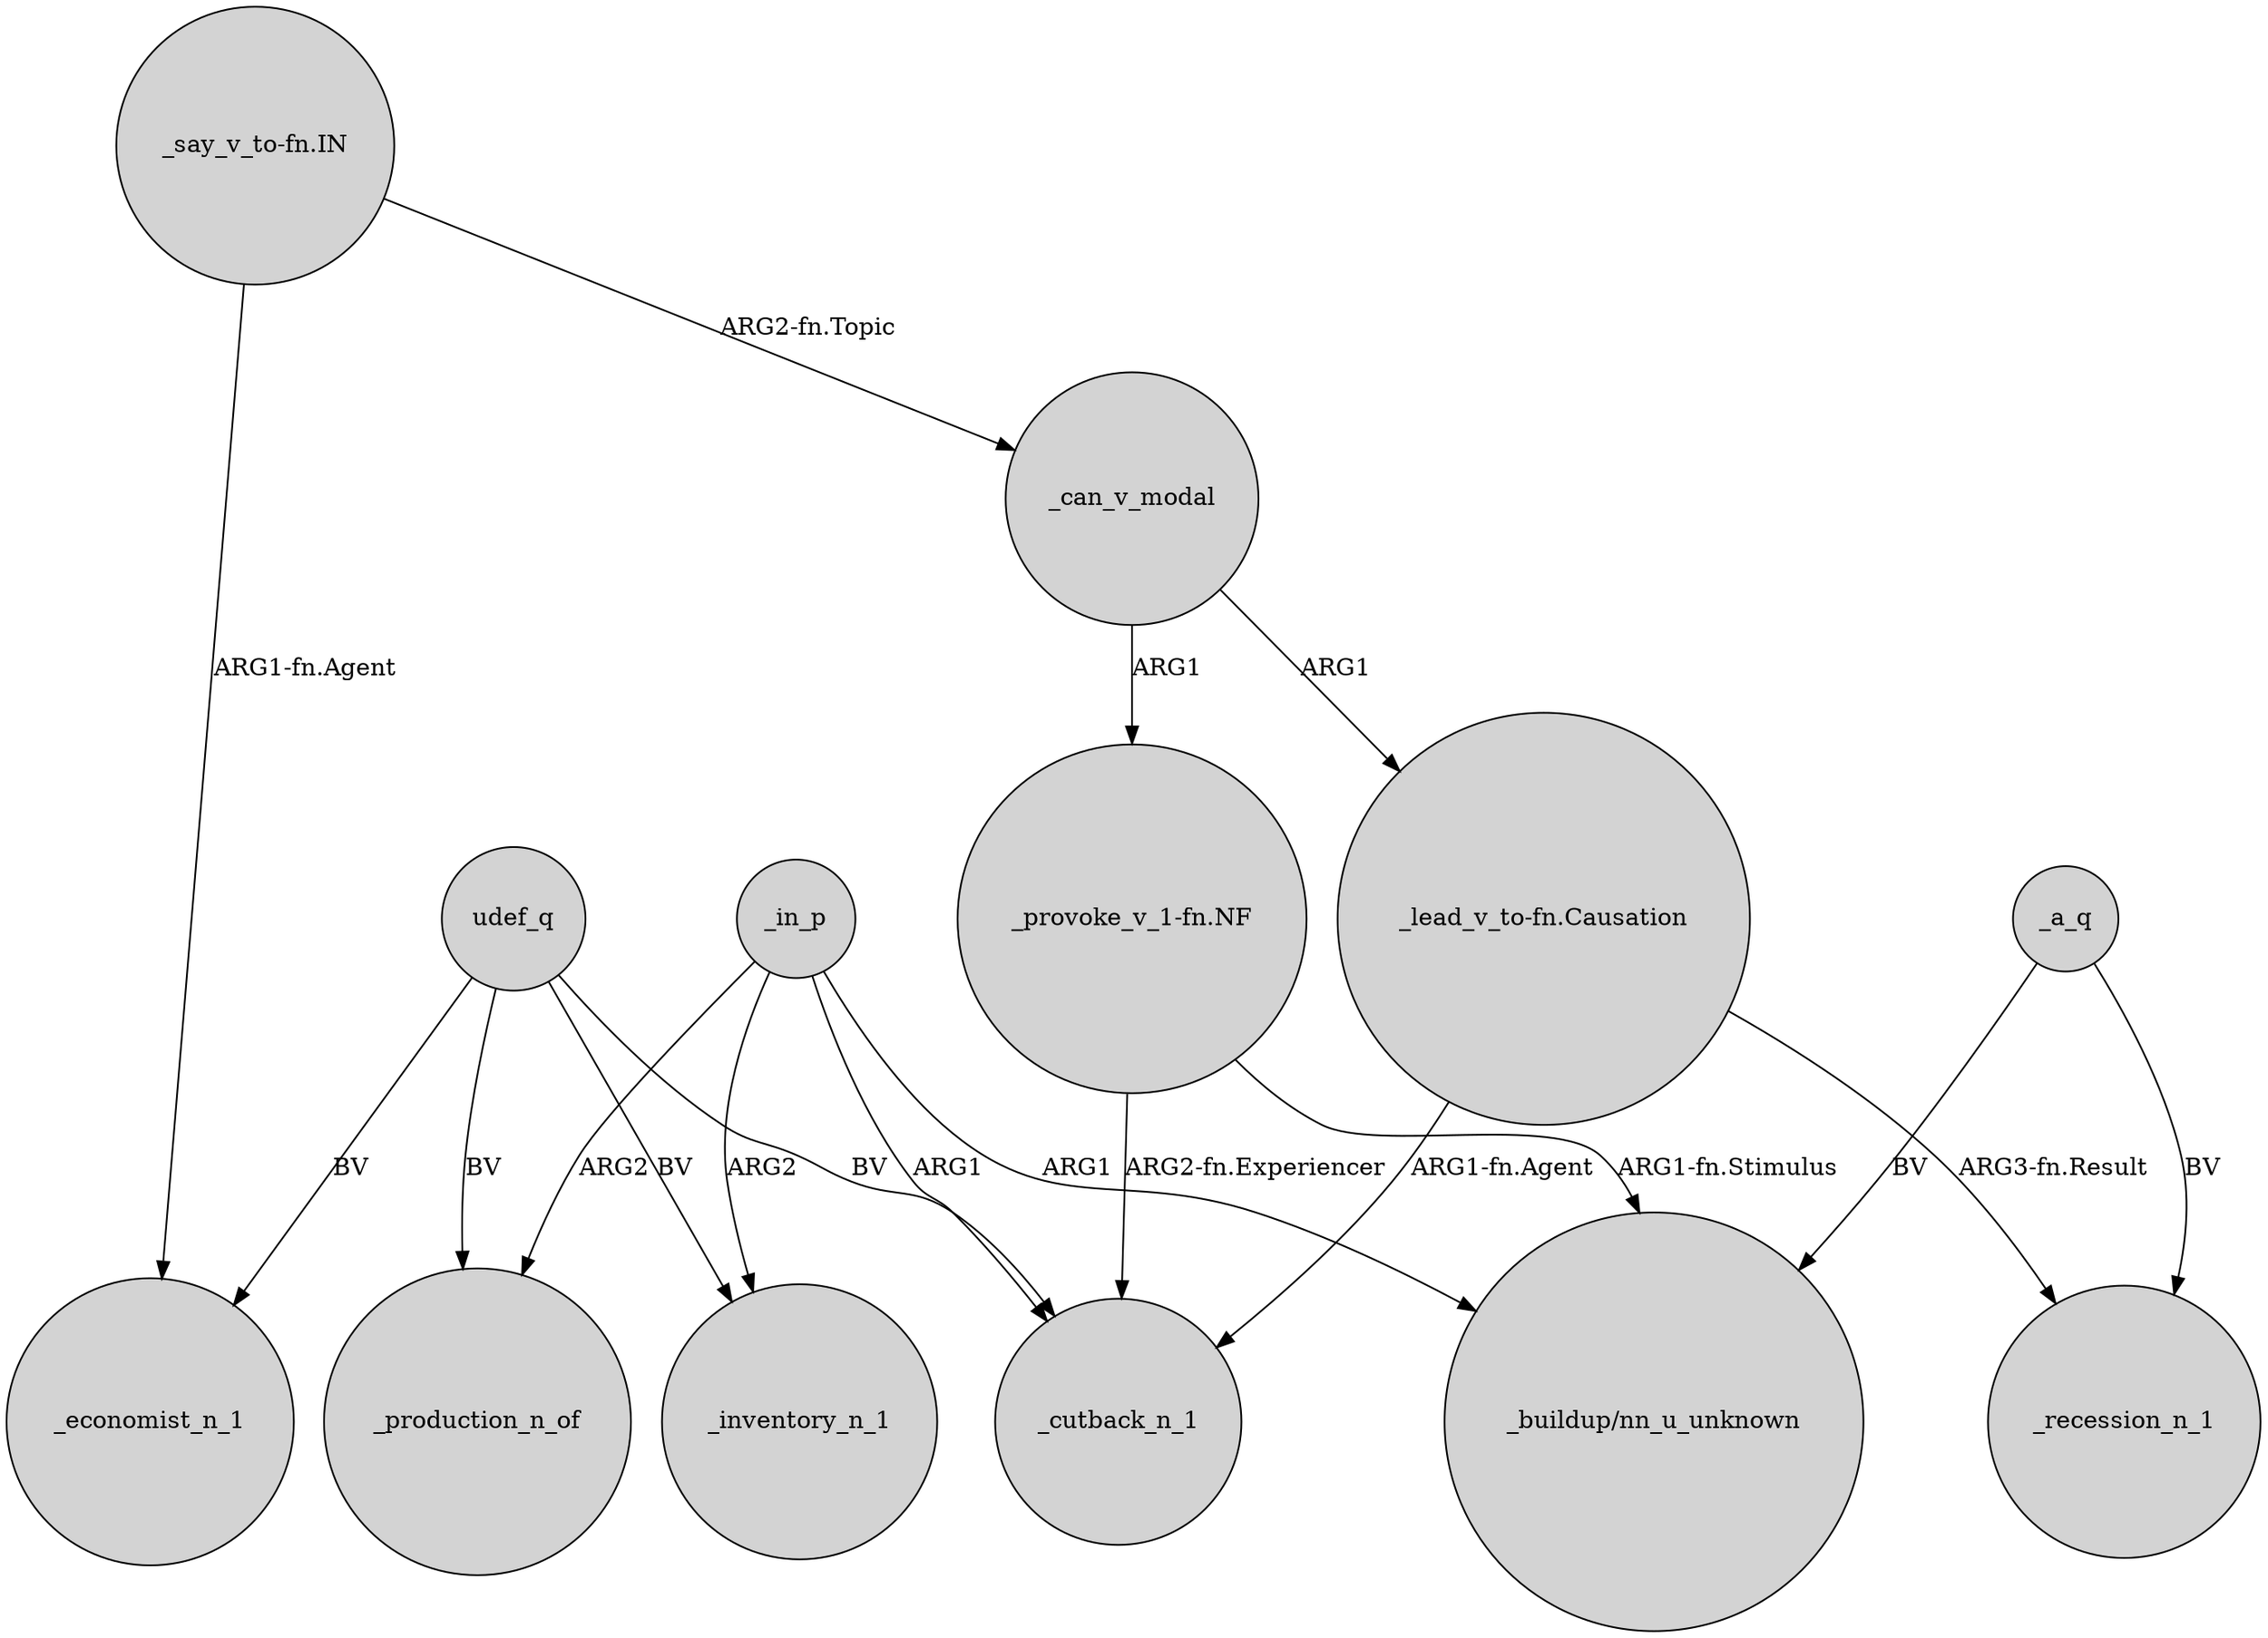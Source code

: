 digraph {
	node [shape=circle style=filled]
	udef_q -> _production_n_of [label=BV]
	"_lead_v_to-fn.Causation" -> _cutback_n_1 [label="ARG1-fn.Agent"]
	udef_q -> _cutback_n_1 [label=BV]
	_can_v_modal -> "_provoke_v_1-fn.NF" [label=ARG1]
	_in_p -> _cutback_n_1 [label=ARG1]
	_can_v_modal -> "_lead_v_to-fn.Causation" [label=ARG1]
	"_lead_v_to-fn.Causation" -> _recession_n_1 [label="ARG3-fn.Result"]
	_a_q -> "_buildup/nn_u_unknown" [label=BV]
	_in_p -> _production_n_of [label=ARG2]
	udef_q -> _economist_n_1 [label=BV]
	_in_p -> "_buildup/nn_u_unknown" [label=ARG1]
	"_say_v_to-fn.IN" -> _economist_n_1 [label="ARG1-fn.Agent"]
	"_say_v_to-fn.IN" -> _can_v_modal [label="ARG2-fn.Topic"]
	"_provoke_v_1-fn.NF" -> "_buildup/nn_u_unknown" [label="ARG1-fn.Stimulus"]
	"_provoke_v_1-fn.NF" -> _cutback_n_1 [label="ARG2-fn.Experiencer"]
	udef_q -> _inventory_n_1 [label=BV]
	_a_q -> _recession_n_1 [label=BV]
	_in_p -> _inventory_n_1 [label=ARG2]
}
